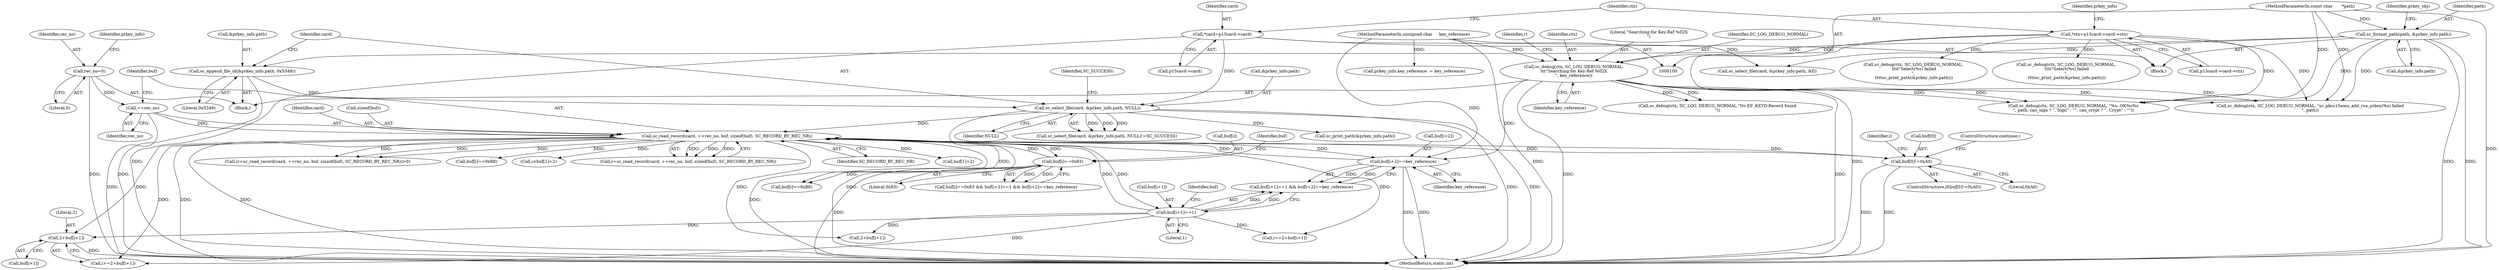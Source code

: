 digraph "0_OpenSC_8fe377e93b4b56060e5bbfb6f3142ceaeca744fa_20@array" {
"1000372" [label="(Call,2+buf[i+1])"];
"1000283" [label="(Call,sc_read_record(card, ++rec_no, buf, sizeof(buf), SC_RECORD_BY_REC_NR))"];
"1000250" [label="(Call,sc_select_file(card, &prkey_info.path, NULL))"];
"1000110" [label="(Call,*card=p15card->card)"];
"1000241" [label="(Call,sc_append_file_id(&prkey_info.path, 0x5349))"];
"1000166" [label="(Call,sc_format_path(path, &prkey_info.path))"];
"1000102" [label="(MethodParameterIn,const char       *path)"];
"1000285" [label="(Call,++rec_no)"];
"1000223" [label="(Call,rec_no=0)"];
"1000298" [label="(Call,buf[0]!=0xA0)"];
"1000327" [label="(Call,buf[i]==0x83)"];
"1000340" [label="(Call,buf[i+2]==key_reference)"];
"1000274" [label="(Call,sc_debug(ctx, SC_LOG_DEBUG_NORMAL,\n\t\t\t\"Searching for Key-Ref %02X\n\", key_reference))"];
"1000116" [label="(Call,*ctx=p15card->card->ctx)"];
"1000104" [label="(MethodParameterIn,unsigned char     key_reference)"];
"1000333" [label="(Call,buf[i+1]==1)"];
"1000168" [label="(Call,&prkey_info.path)"];
"1000282" [label="(Identifier,r)"];
"1000306" [label="(Identifier,i)"];
"1000287" [label="(Identifier,buf)"];
"1000372" [label="(Call,2+buf[i+1])"];
"1000333" [label="(Call,buf[i+1]==1)"];
"1000246" [label="(Literal,0x5349)"];
"1000274" [label="(Call,sc_debug(ctx, SC_LOG_DEBUG_NORMAL,\n\t\t\t\"Searching for Key-Ref %02X\n\", key_reference))"];
"1000280" [label="(Call,(r=sc_read_record(card, ++rec_no, buf, sizeof(buf), SC_RECORD_BY_REC_NR))>0)"];
"1000315" [label="(Call,i+=2+buf[i+1])"];
"1000512" [label="(MethodReturn,static int)"];
"1000110" [label="(Call,*card=p15card->card)"];
"1000340" [label="(Call,buf[i+2]==key_reference)"];
"1000112" [label="(Call,p15card->card)"];
"1000401" [label="(Call,sc_select_file(card, &prkey_info.path, &f))"];
"1000117" [label="(Identifier,ctx)"];
"1000256" [label="(Identifier,NULL)"];
"1000249" [label="(Call,sc_select_file(card, &prkey_info.path, NULL)!=SC_SUCCESS)"];
"1000278" [label="(Identifier,key_reference)"];
"1000275" [label="(Identifier,ctx)"];
"1000373" [label="(Literal,2)"];
"1000302" [label="(Literal,0xA0)"];
"1000328" [label="(Call,buf[i])"];
"1000342" [label="(Identifier,buf)"];
"1000327" [label="(Call,buf[i]==0x83)"];
"1000298" [label="(Call,buf[0]!=0xA0)"];
"1000224" [label="(Identifier,rec_no)"];
"1000174" [label="(Identifier,prkey_obj)"];
"1000346" [label="(Identifier,key_reference)"];
"1000131" [label="(Identifier,prkey_info)"];
"1000108" [label="(Block,)"];
"1000166" [label="(Call,sc_format_path(path, &prkey_info.path))"];
"1000225" [label="(Literal,0)"];
"1000389" [label="(Call,buf[i]==0xB8)"];
"1000277" [label="(Literal,\"Searching for Key-Ref %02X\n\")"];
"1000497" [label="(Call,sc_debug(ctx, SC_LOG_DEBUG_NORMAL, \"%s: OK%s%s\n\", path, can_sign ? \", Sign\" : \"\", can_crypt ? \", Crypt\" : \"\"))"];
"1000241" [label="(Call,sc_append_file_id(&prkey_info.path, 0x5349))"];
"1000317" [label="(Call,2+buf[i+1])"];
"1000257" [label="(Identifier,SC_SUCCESS)"];
"1000357" [label="(Call,sc_debug(ctx, SC_LOG_DEBUG_NORMAL,\"No EF_KEYD-Record found\n\"))"];
"1000252" [label="(Call,&prkey_info.path)"];
"1000284" [label="(Identifier,card)"];
"1000299" [label="(Call,buf[0])"];
"1000219" [label="(Block,)"];
"1000308" [label="(Call,i<buf[1]+2)"];
"1000267" [label="(Call,sc_print_path(&prkey_info.path))"];
"1000334" [label="(Call,buf[i+1])"];
"1000374" [label="(Call,buf[i+1])"];
"1000285" [label="(Call,++rec_no)"];
"1000288" [label="(Call,sizeof(buf))"];
"1000281" [label="(Call,r=sc_read_record(card, ++rec_no, buf, sizeof(buf), SC_RECORD_BY_REC_NR))"];
"1000104" [label="(MethodParameterIn,unsigned char     key_reference)"];
"1000242" [label="(Call,&prkey_info.path)"];
"1000335" [label="(Identifier,buf)"];
"1000250" [label="(Call,sc_select_file(card, &prkey_info.path, NULL))"];
"1000276" [label="(Identifier,SC_LOG_DEBUG_NORMAL)"];
"1000290" [label="(Identifier,SC_RECORD_BY_REC_NR)"];
"1000116" [label="(Call,*ctx=p15card->card->ctx)"];
"1000326" [label="(Call,buf[i]==0x83 && buf[i+1]==1 && buf[i+2]==key_reference)"];
"1000381" [label="(Call,buf[i]==0xB6)"];
"1000118" [label="(Call,p15card->card->ctx)"];
"1000341" [label="(Call,buf[i+2])"];
"1000370" [label="(Call,i+=2+buf[i+1])"];
"1000310" [label="(Call,buf[1]+2)"];
"1000332" [label="(Call,buf[i+1]==1 && buf[i+2]==key_reference)"];
"1000156" [label="(Call,prkey_info.key_reference  = key_reference)"];
"1000286" [label="(Identifier,rec_no)"];
"1000230" [label="(Identifier,prkey_info)"];
"1000303" [label="(ControlStructure,continue;)"];
"1000283" [label="(Call,sc_read_record(card, ++rec_no, buf, sizeof(buf), SC_RECORD_BY_REC_NR))"];
"1000263" [label="(Call,sc_debug(ctx, SC_LOG_DEBUG_NORMAL,\n \t\t\t\t\"Select(%s) failed\n\",\n \t\t\t\tsc_print_path(&prkey_info.path)))"];
"1000490" [label="(Call,sc_debug(ctx, SC_LOG_DEBUG_NORMAL, \"sc_pkcs15emu_add_rsa_prkey(%s) failed\n\", path))"];
"1000223" [label="(Call,rec_no=0)"];
"1000297" [label="(ControlStructure,if(buf[0]!=0xA0))"];
"1000167" [label="(Identifier,path)"];
"1000102" [label="(MethodParameterIn,const char       *path)"];
"1000251" [label="(Identifier,card)"];
"1000111" [label="(Identifier,card)"];
"1000421" [label="(Call,sc_debug(ctx, SC_LOG_DEBUG_NORMAL,\n \t\t\t\t\"Select(%s) failed\n\",\n \t\t\t\tsc_print_path(&prkey_info.path)))"];
"1000331" [label="(Literal,0x83)"];
"1000339" [label="(Literal,1)"];
"1000372" -> "1000370"  [label="AST: "];
"1000372" -> "1000374"  [label="CFG: "];
"1000373" -> "1000372"  [label="AST: "];
"1000374" -> "1000372"  [label="AST: "];
"1000370" -> "1000372"  [label="CFG: "];
"1000372" -> "1000512"  [label="DDG: "];
"1000283" -> "1000372"  [label="DDG: "];
"1000333" -> "1000372"  [label="DDG: "];
"1000283" -> "1000281"  [label="AST: "];
"1000283" -> "1000290"  [label="CFG: "];
"1000284" -> "1000283"  [label="AST: "];
"1000285" -> "1000283"  [label="AST: "];
"1000287" -> "1000283"  [label="AST: "];
"1000288" -> "1000283"  [label="AST: "];
"1000290" -> "1000283"  [label="AST: "];
"1000281" -> "1000283"  [label="CFG: "];
"1000283" -> "1000512"  [label="DDG: "];
"1000283" -> "1000512"  [label="DDG: "];
"1000283" -> "1000512"  [label="DDG: "];
"1000283" -> "1000280"  [label="DDG: "];
"1000283" -> "1000280"  [label="DDG: "];
"1000283" -> "1000280"  [label="DDG: "];
"1000283" -> "1000281"  [label="DDG: "];
"1000283" -> "1000281"  [label="DDG: "];
"1000283" -> "1000281"  [label="DDG: "];
"1000250" -> "1000283"  [label="DDG: "];
"1000285" -> "1000283"  [label="DDG: "];
"1000298" -> "1000283"  [label="DDG: "];
"1000327" -> "1000283"  [label="DDG: "];
"1000340" -> "1000283"  [label="DDG: "];
"1000333" -> "1000283"  [label="DDG: "];
"1000283" -> "1000298"  [label="DDG: "];
"1000283" -> "1000308"  [label="DDG: "];
"1000283" -> "1000310"  [label="DDG: "];
"1000283" -> "1000315"  [label="DDG: "];
"1000283" -> "1000317"  [label="DDG: "];
"1000283" -> "1000327"  [label="DDG: "];
"1000283" -> "1000333"  [label="DDG: "];
"1000283" -> "1000340"  [label="DDG: "];
"1000283" -> "1000370"  [label="DDG: "];
"1000283" -> "1000381"  [label="DDG: "];
"1000283" -> "1000389"  [label="DDG: "];
"1000250" -> "1000249"  [label="AST: "];
"1000250" -> "1000256"  [label="CFG: "];
"1000251" -> "1000250"  [label="AST: "];
"1000252" -> "1000250"  [label="AST: "];
"1000256" -> "1000250"  [label="AST: "];
"1000257" -> "1000250"  [label="CFG: "];
"1000250" -> "1000512"  [label="DDG: "];
"1000250" -> "1000512"  [label="DDG: "];
"1000250" -> "1000512"  [label="DDG: "];
"1000250" -> "1000249"  [label="DDG: "];
"1000250" -> "1000249"  [label="DDG: "];
"1000250" -> "1000249"  [label="DDG: "];
"1000110" -> "1000250"  [label="DDG: "];
"1000241" -> "1000250"  [label="DDG: "];
"1000250" -> "1000267"  [label="DDG: "];
"1000110" -> "1000108"  [label="AST: "];
"1000110" -> "1000112"  [label="CFG: "];
"1000111" -> "1000110"  [label="AST: "];
"1000112" -> "1000110"  [label="AST: "];
"1000117" -> "1000110"  [label="CFG: "];
"1000110" -> "1000512"  [label="DDG: "];
"1000110" -> "1000401"  [label="DDG: "];
"1000241" -> "1000219"  [label="AST: "];
"1000241" -> "1000246"  [label="CFG: "];
"1000242" -> "1000241"  [label="AST: "];
"1000246" -> "1000241"  [label="AST: "];
"1000251" -> "1000241"  [label="CFG: "];
"1000241" -> "1000512"  [label="DDG: "];
"1000166" -> "1000241"  [label="DDG: "];
"1000166" -> "1000108"  [label="AST: "];
"1000166" -> "1000168"  [label="CFG: "];
"1000167" -> "1000166"  [label="AST: "];
"1000168" -> "1000166"  [label="AST: "];
"1000174" -> "1000166"  [label="CFG: "];
"1000166" -> "1000512"  [label="DDG: "];
"1000166" -> "1000512"  [label="DDG: "];
"1000102" -> "1000166"  [label="DDG: "];
"1000166" -> "1000401"  [label="DDG: "];
"1000166" -> "1000490"  [label="DDG: "];
"1000166" -> "1000497"  [label="DDG: "];
"1000102" -> "1000100"  [label="AST: "];
"1000102" -> "1000512"  [label="DDG: "];
"1000102" -> "1000490"  [label="DDG: "];
"1000102" -> "1000497"  [label="DDG: "];
"1000285" -> "1000286"  [label="CFG: "];
"1000286" -> "1000285"  [label="AST: "];
"1000287" -> "1000285"  [label="CFG: "];
"1000285" -> "1000512"  [label="DDG: "];
"1000223" -> "1000285"  [label="DDG: "];
"1000223" -> "1000219"  [label="AST: "];
"1000223" -> "1000225"  [label="CFG: "];
"1000224" -> "1000223"  [label="AST: "];
"1000225" -> "1000223"  [label="AST: "];
"1000230" -> "1000223"  [label="CFG: "];
"1000223" -> "1000512"  [label="DDG: "];
"1000298" -> "1000297"  [label="AST: "];
"1000298" -> "1000302"  [label="CFG: "];
"1000299" -> "1000298"  [label="AST: "];
"1000302" -> "1000298"  [label="AST: "];
"1000303" -> "1000298"  [label="CFG: "];
"1000306" -> "1000298"  [label="CFG: "];
"1000298" -> "1000512"  [label="DDG: "];
"1000298" -> "1000512"  [label="DDG: "];
"1000327" -> "1000326"  [label="AST: "];
"1000327" -> "1000331"  [label="CFG: "];
"1000328" -> "1000327"  [label="AST: "];
"1000331" -> "1000327"  [label="AST: "];
"1000335" -> "1000327"  [label="CFG: "];
"1000326" -> "1000327"  [label="CFG: "];
"1000327" -> "1000512"  [label="DDG: "];
"1000327" -> "1000326"  [label="DDG: "];
"1000327" -> "1000326"  [label="DDG: "];
"1000327" -> "1000381"  [label="DDG: "];
"1000340" -> "1000332"  [label="AST: "];
"1000340" -> "1000346"  [label="CFG: "];
"1000341" -> "1000340"  [label="AST: "];
"1000346" -> "1000340"  [label="AST: "];
"1000332" -> "1000340"  [label="CFG: "];
"1000340" -> "1000512"  [label="DDG: "];
"1000340" -> "1000512"  [label="DDG: "];
"1000340" -> "1000332"  [label="DDG: "];
"1000340" -> "1000332"  [label="DDG: "];
"1000274" -> "1000340"  [label="DDG: "];
"1000104" -> "1000340"  [label="DDG: "];
"1000274" -> "1000219"  [label="AST: "];
"1000274" -> "1000278"  [label="CFG: "];
"1000275" -> "1000274"  [label="AST: "];
"1000276" -> "1000274"  [label="AST: "];
"1000277" -> "1000274"  [label="AST: "];
"1000278" -> "1000274"  [label="AST: "];
"1000282" -> "1000274"  [label="CFG: "];
"1000274" -> "1000512"  [label="DDG: "];
"1000274" -> "1000512"  [label="DDG: "];
"1000116" -> "1000274"  [label="DDG: "];
"1000104" -> "1000274"  [label="DDG: "];
"1000274" -> "1000357"  [label="DDG: "];
"1000274" -> "1000357"  [label="DDG: "];
"1000274" -> "1000490"  [label="DDG: "];
"1000274" -> "1000490"  [label="DDG: "];
"1000274" -> "1000497"  [label="DDG: "];
"1000274" -> "1000497"  [label="DDG: "];
"1000116" -> "1000108"  [label="AST: "];
"1000116" -> "1000118"  [label="CFG: "];
"1000117" -> "1000116"  [label="AST: "];
"1000118" -> "1000116"  [label="AST: "];
"1000131" -> "1000116"  [label="CFG: "];
"1000116" -> "1000512"  [label="DDG: "];
"1000116" -> "1000263"  [label="DDG: "];
"1000116" -> "1000421"  [label="DDG: "];
"1000116" -> "1000490"  [label="DDG: "];
"1000116" -> "1000497"  [label="DDG: "];
"1000104" -> "1000100"  [label="AST: "];
"1000104" -> "1000512"  [label="DDG: "];
"1000104" -> "1000156"  [label="DDG: "];
"1000333" -> "1000332"  [label="AST: "];
"1000333" -> "1000339"  [label="CFG: "];
"1000334" -> "1000333"  [label="AST: "];
"1000339" -> "1000333"  [label="AST: "];
"1000342" -> "1000333"  [label="CFG: "];
"1000332" -> "1000333"  [label="CFG: "];
"1000333" -> "1000315"  [label="DDG: "];
"1000333" -> "1000317"  [label="DDG: "];
"1000333" -> "1000332"  [label="DDG: "];
"1000333" -> "1000332"  [label="DDG: "];
"1000333" -> "1000370"  [label="DDG: "];
}
